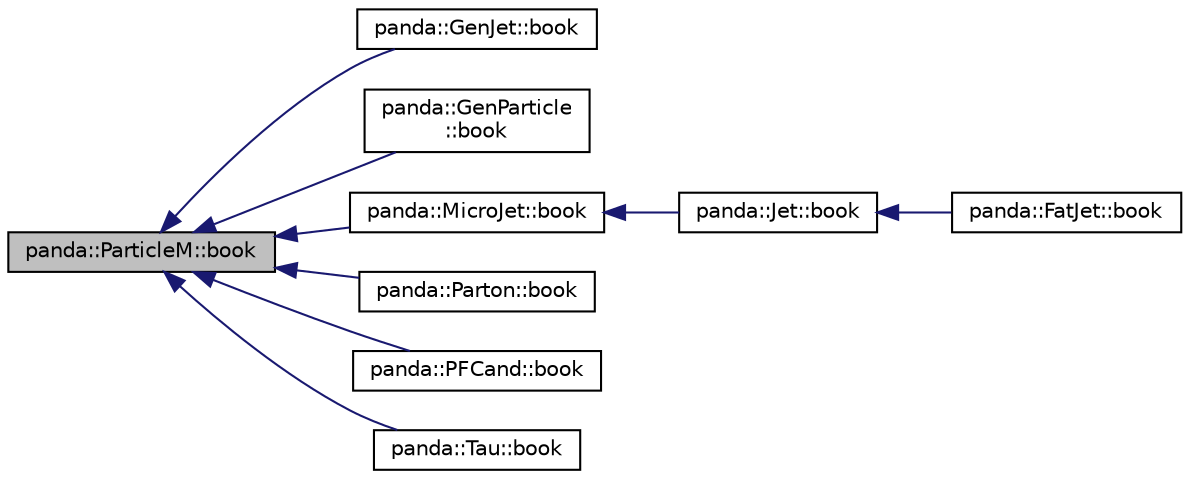 digraph "panda::ParticleM::book"
{
 // INTERACTIVE_SVG=YES
  edge [fontname="Helvetica",fontsize="10",labelfontname="Helvetica",labelfontsize="10"];
  node [fontname="Helvetica",fontsize="10",shape=record];
  rankdir="LR";
  Node1 [label="panda::ParticleM::book",height=0.2,width=0.4,color="black", fillcolor="grey75", style="filled" fontcolor="black"];
  Node1 -> Node2 [dir="back",color="midnightblue",fontsize="10",style="solid"];
  Node2 [label="panda::GenJet::book",height=0.2,width=0.4,color="black", fillcolor="white", style="filled",URL="$classpanda_1_1GenJet.html#a0ca47c595bf1dce791d3c06c75f3fbaf",tooltip="Book new branches to the tree corresponding to the variables of this object. "];
  Node1 -> Node3 [dir="back",color="midnightblue",fontsize="10",style="solid"];
  Node3 [label="panda::GenParticle\l::book",height=0.2,width=0.4,color="black", fillcolor="white", style="filled",URL="$classpanda_1_1GenParticle.html#a748bcf33806985c71d40c09e564e46ba",tooltip="Book new branches to the tree corresponding to the variables of this object. "];
  Node1 -> Node4 [dir="back",color="midnightblue",fontsize="10",style="solid"];
  Node4 [label="panda::MicroJet::book",height=0.2,width=0.4,color="black", fillcolor="white", style="filled",URL="$classpanda_1_1MicroJet.html#a6d1f2d8a49162e3abdebd7647df6131e",tooltip="Book new branches to the tree corresponding to the variables of this object. "];
  Node4 -> Node5 [dir="back",color="midnightblue",fontsize="10",style="solid"];
  Node5 [label="panda::Jet::book",height=0.2,width=0.4,color="black", fillcolor="white", style="filled",URL="$classpanda_1_1Jet.html#af047a1a3e21716a28f9a1deaa9d43123",tooltip="Book new branches to the tree corresponding to the variables of this object. "];
  Node5 -> Node6 [dir="back",color="midnightblue",fontsize="10",style="solid"];
  Node6 [label="panda::FatJet::book",height=0.2,width=0.4,color="black", fillcolor="white", style="filled",URL="$classpanda_1_1FatJet.html#a733475668d0bd2a7dd5030909e87305c",tooltip="Book new branches to the tree corresponding to the variables of this object. "];
  Node1 -> Node7 [dir="back",color="midnightblue",fontsize="10",style="solid"];
  Node7 [label="panda::Parton::book",height=0.2,width=0.4,color="black", fillcolor="white", style="filled",URL="$classpanda_1_1Parton.html#aaffc6b5ba36cc920e48cc00cac8eb65e",tooltip="Book new branches to the tree corresponding to the variables of this object. "];
  Node1 -> Node8 [dir="back",color="midnightblue",fontsize="10",style="solid"];
  Node8 [label="panda::PFCand::book",height=0.2,width=0.4,color="black", fillcolor="white", style="filled",URL="$classpanda_1_1PFCand.html#ae77bd179a738d0e61895dc5e5182a45f",tooltip="Book new branches to the tree corresponding to the variables of this object. "];
  Node1 -> Node9 [dir="back",color="midnightblue",fontsize="10",style="solid"];
  Node9 [label="panda::Tau::book",height=0.2,width=0.4,color="black", fillcolor="white", style="filled",URL="$classpanda_1_1Tau.html#a4f31bfd77bced4bc2935e1cb2ddce5e7",tooltip="Book new branches to the tree corresponding to the variables of this object. "];
}
